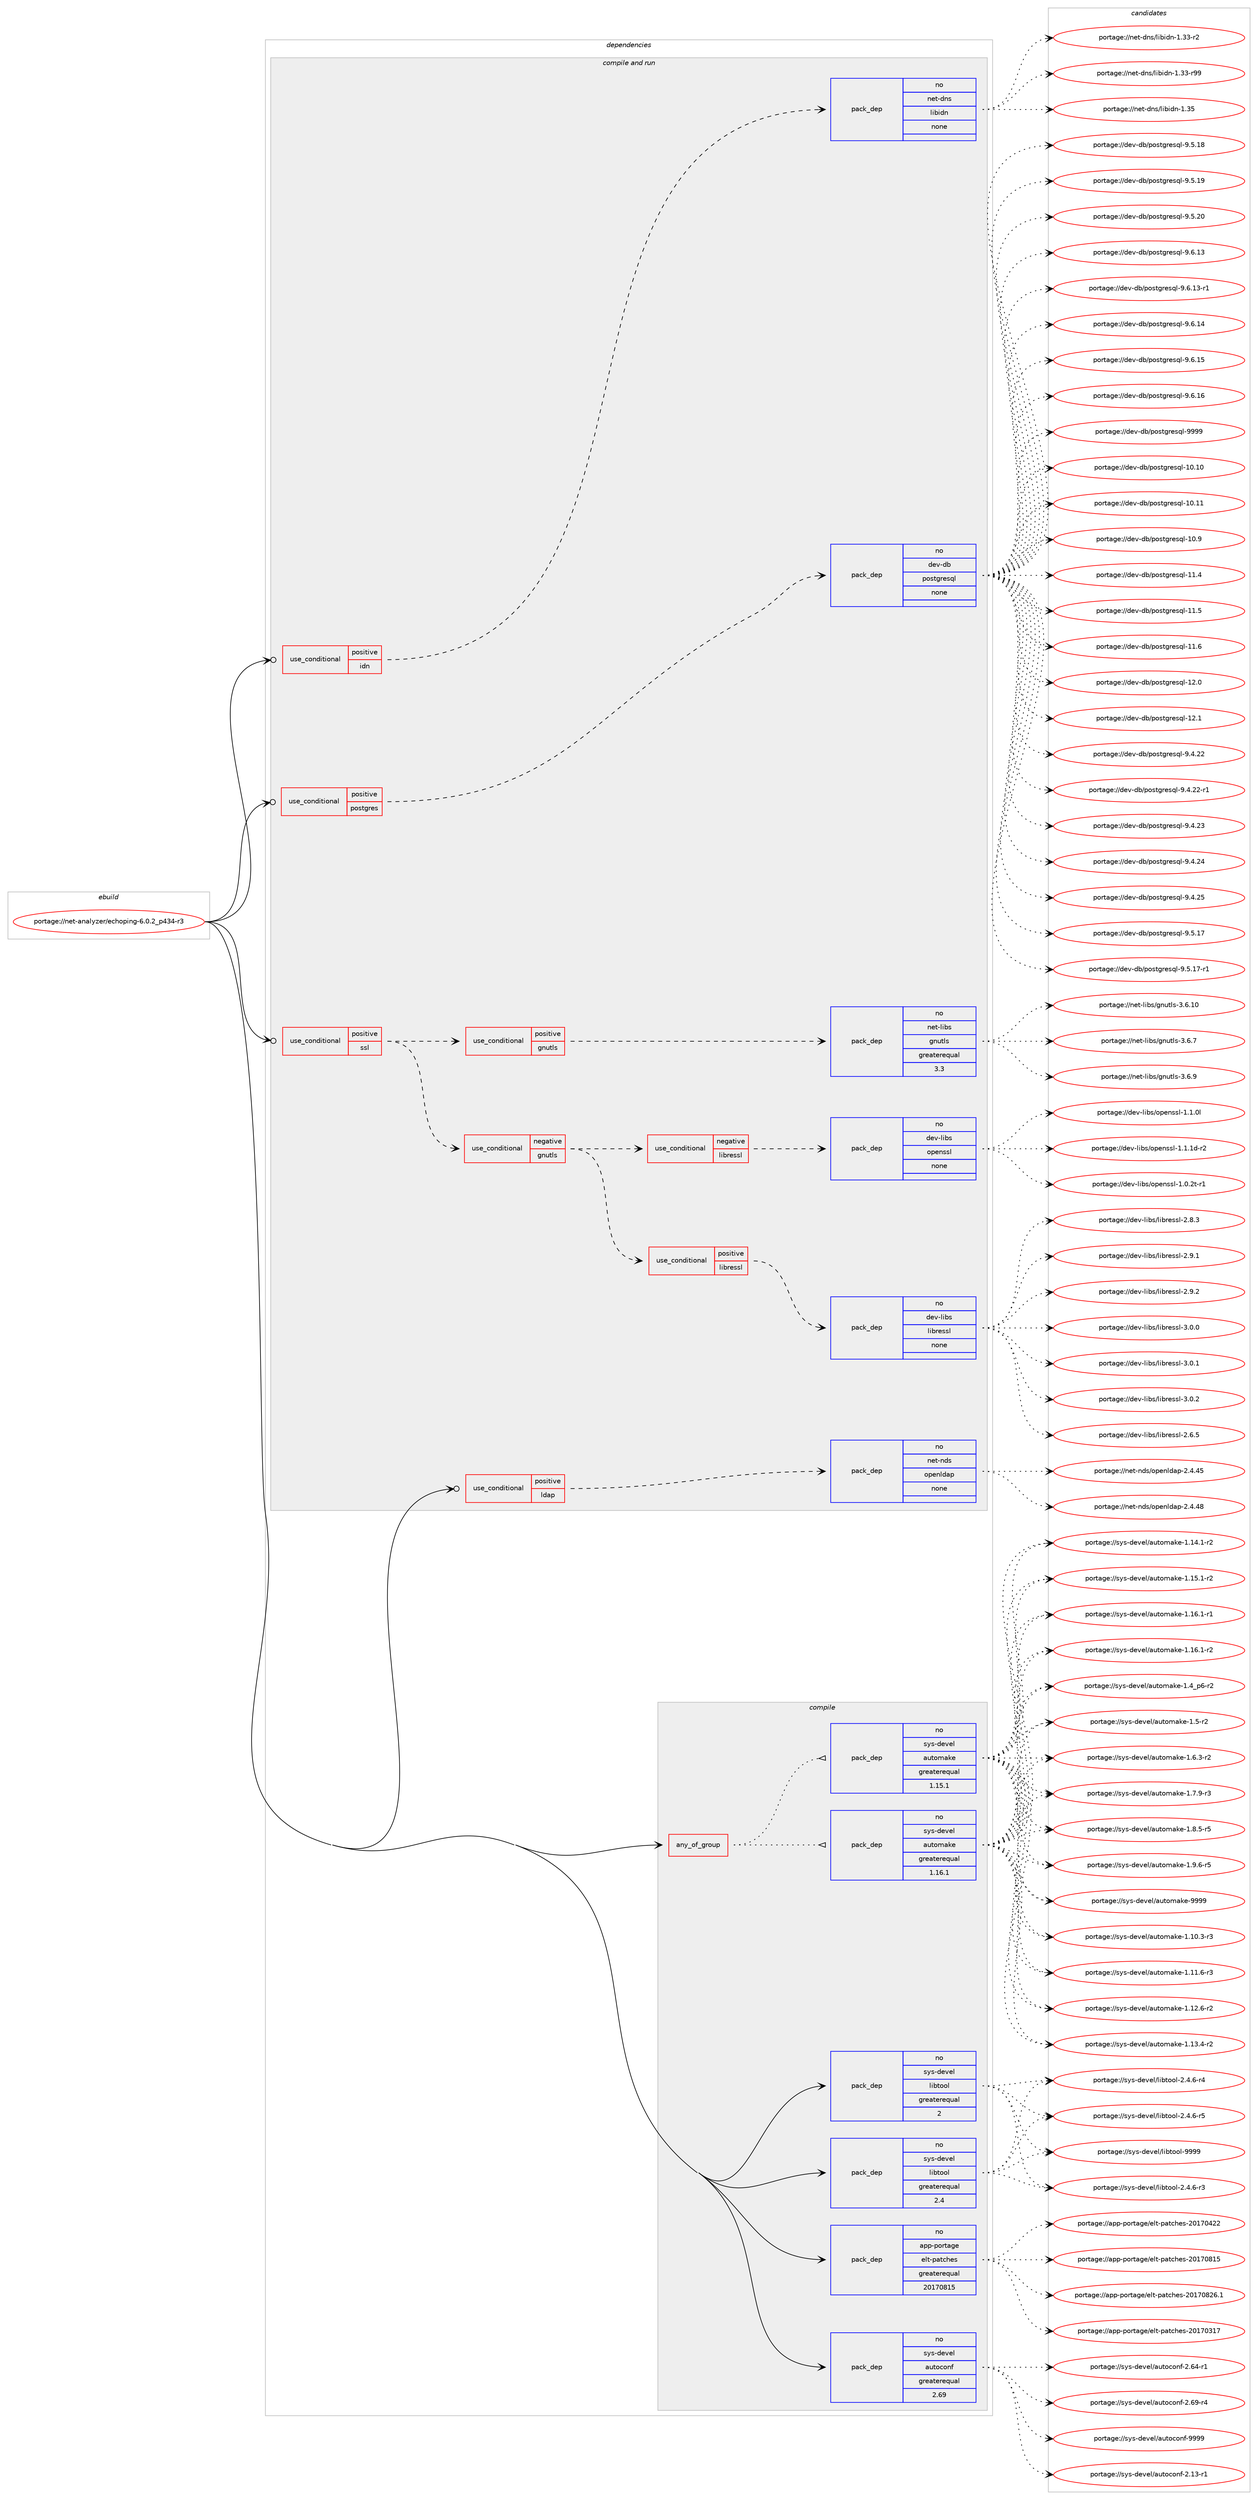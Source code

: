 digraph prolog {

# *************
# Graph options
# *************

newrank=true;
concentrate=true;
compound=true;
graph [rankdir=LR,fontname=Helvetica,fontsize=10,ranksep=1.5];#, ranksep=2.5, nodesep=0.2];
edge  [arrowhead=vee];
node  [fontname=Helvetica,fontsize=10];

# **********
# The ebuild
# **********

subgraph cluster_leftcol {
color=gray;
rank=same;
label=<<i>ebuild</i>>;
id [label="portage://net-analyzer/echoping-6.0.2_p434-r3", color=red, width=4, href="../net-analyzer/echoping-6.0.2_p434-r3.svg"];
}

# ****************
# The dependencies
# ****************

subgraph cluster_midcol {
color=gray;
label=<<i>dependencies</i>>;
subgraph cluster_compile {
fillcolor="#eeeeee";
style=filled;
label=<<i>compile</i>>;
subgraph any5502 {
dependency344848 [label=<<TABLE BORDER="0" CELLBORDER="1" CELLSPACING="0" CELLPADDING="4"><TR><TD CELLPADDING="10">any_of_group</TD></TR></TABLE>>, shape=none, color=red];subgraph pack253197 {
dependency344849 [label=<<TABLE BORDER="0" CELLBORDER="1" CELLSPACING="0" CELLPADDING="4" WIDTH="220"><TR><TD ROWSPAN="6" CELLPADDING="30">pack_dep</TD></TR><TR><TD WIDTH="110">no</TD></TR><TR><TD>sys-devel</TD></TR><TR><TD>automake</TD></TR><TR><TD>greaterequal</TD></TR><TR><TD>1.16.1</TD></TR></TABLE>>, shape=none, color=blue];
}
dependency344848:e -> dependency344849:w [weight=20,style="dotted",arrowhead="oinv"];
subgraph pack253198 {
dependency344850 [label=<<TABLE BORDER="0" CELLBORDER="1" CELLSPACING="0" CELLPADDING="4" WIDTH="220"><TR><TD ROWSPAN="6" CELLPADDING="30">pack_dep</TD></TR><TR><TD WIDTH="110">no</TD></TR><TR><TD>sys-devel</TD></TR><TR><TD>automake</TD></TR><TR><TD>greaterequal</TD></TR><TR><TD>1.15.1</TD></TR></TABLE>>, shape=none, color=blue];
}
dependency344848:e -> dependency344850:w [weight=20,style="dotted",arrowhead="oinv"];
}
id:e -> dependency344848:w [weight=20,style="solid",arrowhead="vee"];
subgraph pack253199 {
dependency344851 [label=<<TABLE BORDER="0" CELLBORDER="1" CELLSPACING="0" CELLPADDING="4" WIDTH="220"><TR><TD ROWSPAN="6" CELLPADDING="30">pack_dep</TD></TR><TR><TD WIDTH="110">no</TD></TR><TR><TD>app-portage</TD></TR><TR><TD>elt-patches</TD></TR><TR><TD>greaterequal</TD></TR><TR><TD>20170815</TD></TR></TABLE>>, shape=none, color=blue];
}
id:e -> dependency344851:w [weight=20,style="solid",arrowhead="vee"];
subgraph pack253200 {
dependency344852 [label=<<TABLE BORDER="0" CELLBORDER="1" CELLSPACING="0" CELLPADDING="4" WIDTH="220"><TR><TD ROWSPAN="6" CELLPADDING="30">pack_dep</TD></TR><TR><TD WIDTH="110">no</TD></TR><TR><TD>sys-devel</TD></TR><TR><TD>autoconf</TD></TR><TR><TD>greaterequal</TD></TR><TR><TD>2.69</TD></TR></TABLE>>, shape=none, color=blue];
}
id:e -> dependency344852:w [weight=20,style="solid",arrowhead="vee"];
subgraph pack253201 {
dependency344853 [label=<<TABLE BORDER="0" CELLBORDER="1" CELLSPACING="0" CELLPADDING="4" WIDTH="220"><TR><TD ROWSPAN="6" CELLPADDING="30">pack_dep</TD></TR><TR><TD WIDTH="110">no</TD></TR><TR><TD>sys-devel</TD></TR><TR><TD>libtool</TD></TR><TR><TD>greaterequal</TD></TR><TR><TD>2</TD></TR></TABLE>>, shape=none, color=blue];
}
id:e -> dependency344853:w [weight=20,style="solid",arrowhead="vee"];
subgraph pack253202 {
dependency344854 [label=<<TABLE BORDER="0" CELLBORDER="1" CELLSPACING="0" CELLPADDING="4" WIDTH="220"><TR><TD ROWSPAN="6" CELLPADDING="30">pack_dep</TD></TR><TR><TD WIDTH="110">no</TD></TR><TR><TD>sys-devel</TD></TR><TR><TD>libtool</TD></TR><TR><TD>greaterequal</TD></TR><TR><TD>2.4</TD></TR></TABLE>>, shape=none, color=blue];
}
id:e -> dependency344854:w [weight=20,style="solid",arrowhead="vee"];
}
subgraph cluster_compileandrun {
fillcolor="#eeeeee";
style=filled;
label=<<i>compile and run</i>>;
subgraph cond86004 {
dependency344855 [label=<<TABLE BORDER="0" CELLBORDER="1" CELLSPACING="0" CELLPADDING="4"><TR><TD ROWSPAN="3" CELLPADDING="10">use_conditional</TD></TR><TR><TD>positive</TD></TR><TR><TD>idn</TD></TR></TABLE>>, shape=none, color=red];
subgraph pack253203 {
dependency344856 [label=<<TABLE BORDER="0" CELLBORDER="1" CELLSPACING="0" CELLPADDING="4" WIDTH="220"><TR><TD ROWSPAN="6" CELLPADDING="30">pack_dep</TD></TR><TR><TD WIDTH="110">no</TD></TR><TR><TD>net-dns</TD></TR><TR><TD>libidn</TD></TR><TR><TD>none</TD></TR><TR><TD></TD></TR></TABLE>>, shape=none, color=blue];
}
dependency344855:e -> dependency344856:w [weight=20,style="dashed",arrowhead="vee"];
}
id:e -> dependency344855:w [weight=20,style="solid",arrowhead="odotvee"];
subgraph cond86005 {
dependency344857 [label=<<TABLE BORDER="0" CELLBORDER="1" CELLSPACING="0" CELLPADDING="4"><TR><TD ROWSPAN="3" CELLPADDING="10">use_conditional</TD></TR><TR><TD>positive</TD></TR><TR><TD>ldap</TD></TR></TABLE>>, shape=none, color=red];
subgraph pack253204 {
dependency344858 [label=<<TABLE BORDER="0" CELLBORDER="1" CELLSPACING="0" CELLPADDING="4" WIDTH="220"><TR><TD ROWSPAN="6" CELLPADDING="30">pack_dep</TD></TR><TR><TD WIDTH="110">no</TD></TR><TR><TD>net-nds</TD></TR><TR><TD>openldap</TD></TR><TR><TD>none</TD></TR><TR><TD></TD></TR></TABLE>>, shape=none, color=blue];
}
dependency344857:e -> dependency344858:w [weight=20,style="dashed",arrowhead="vee"];
}
id:e -> dependency344857:w [weight=20,style="solid",arrowhead="odotvee"];
subgraph cond86006 {
dependency344859 [label=<<TABLE BORDER="0" CELLBORDER="1" CELLSPACING="0" CELLPADDING="4"><TR><TD ROWSPAN="3" CELLPADDING="10">use_conditional</TD></TR><TR><TD>positive</TD></TR><TR><TD>postgres</TD></TR></TABLE>>, shape=none, color=red];
subgraph pack253205 {
dependency344860 [label=<<TABLE BORDER="0" CELLBORDER="1" CELLSPACING="0" CELLPADDING="4" WIDTH="220"><TR><TD ROWSPAN="6" CELLPADDING="30">pack_dep</TD></TR><TR><TD WIDTH="110">no</TD></TR><TR><TD>dev-db</TD></TR><TR><TD>postgresql</TD></TR><TR><TD>none</TD></TR><TR><TD></TD></TR></TABLE>>, shape=none, color=blue];
}
dependency344859:e -> dependency344860:w [weight=20,style="dashed",arrowhead="vee"];
}
id:e -> dependency344859:w [weight=20,style="solid",arrowhead="odotvee"];
subgraph cond86007 {
dependency344861 [label=<<TABLE BORDER="0" CELLBORDER="1" CELLSPACING="0" CELLPADDING="4"><TR><TD ROWSPAN="3" CELLPADDING="10">use_conditional</TD></TR><TR><TD>positive</TD></TR><TR><TD>ssl</TD></TR></TABLE>>, shape=none, color=red];
subgraph cond86008 {
dependency344862 [label=<<TABLE BORDER="0" CELLBORDER="1" CELLSPACING="0" CELLPADDING="4"><TR><TD ROWSPAN="3" CELLPADDING="10">use_conditional</TD></TR><TR><TD>positive</TD></TR><TR><TD>gnutls</TD></TR></TABLE>>, shape=none, color=red];
subgraph pack253206 {
dependency344863 [label=<<TABLE BORDER="0" CELLBORDER="1" CELLSPACING="0" CELLPADDING="4" WIDTH="220"><TR><TD ROWSPAN="6" CELLPADDING="30">pack_dep</TD></TR><TR><TD WIDTH="110">no</TD></TR><TR><TD>net-libs</TD></TR><TR><TD>gnutls</TD></TR><TR><TD>greaterequal</TD></TR><TR><TD>3.3</TD></TR></TABLE>>, shape=none, color=blue];
}
dependency344862:e -> dependency344863:w [weight=20,style="dashed",arrowhead="vee"];
}
dependency344861:e -> dependency344862:w [weight=20,style="dashed",arrowhead="vee"];
subgraph cond86009 {
dependency344864 [label=<<TABLE BORDER="0" CELLBORDER="1" CELLSPACING="0" CELLPADDING="4"><TR><TD ROWSPAN="3" CELLPADDING="10">use_conditional</TD></TR><TR><TD>negative</TD></TR><TR><TD>gnutls</TD></TR></TABLE>>, shape=none, color=red];
subgraph cond86010 {
dependency344865 [label=<<TABLE BORDER="0" CELLBORDER="1" CELLSPACING="0" CELLPADDING="4"><TR><TD ROWSPAN="3" CELLPADDING="10">use_conditional</TD></TR><TR><TD>negative</TD></TR><TR><TD>libressl</TD></TR></TABLE>>, shape=none, color=red];
subgraph pack253207 {
dependency344866 [label=<<TABLE BORDER="0" CELLBORDER="1" CELLSPACING="0" CELLPADDING="4" WIDTH="220"><TR><TD ROWSPAN="6" CELLPADDING="30">pack_dep</TD></TR><TR><TD WIDTH="110">no</TD></TR><TR><TD>dev-libs</TD></TR><TR><TD>openssl</TD></TR><TR><TD>none</TD></TR><TR><TD></TD></TR></TABLE>>, shape=none, color=blue];
}
dependency344865:e -> dependency344866:w [weight=20,style="dashed",arrowhead="vee"];
}
dependency344864:e -> dependency344865:w [weight=20,style="dashed",arrowhead="vee"];
subgraph cond86011 {
dependency344867 [label=<<TABLE BORDER="0" CELLBORDER="1" CELLSPACING="0" CELLPADDING="4"><TR><TD ROWSPAN="3" CELLPADDING="10">use_conditional</TD></TR><TR><TD>positive</TD></TR><TR><TD>libressl</TD></TR></TABLE>>, shape=none, color=red];
subgraph pack253208 {
dependency344868 [label=<<TABLE BORDER="0" CELLBORDER="1" CELLSPACING="0" CELLPADDING="4" WIDTH="220"><TR><TD ROWSPAN="6" CELLPADDING="30">pack_dep</TD></TR><TR><TD WIDTH="110">no</TD></TR><TR><TD>dev-libs</TD></TR><TR><TD>libressl</TD></TR><TR><TD>none</TD></TR><TR><TD></TD></TR></TABLE>>, shape=none, color=blue];
}
dependency344867:e -> dependency344868:w [weight=20,style="dashed",arrowhead="vee"];
}
dependency344864:e -> dependency344867:w [weight=20,style="dashed",arrowhead="vee"];
}
dependency344861:e -> dependency344864:w [weight=20,style="dashed",arrowhead="vee"];
}
id:e -> dependency344861:w [weight=20,style="solid",arrowhead="odotvee"];
}
subgraph cluster_run {
fillcolor="#eeeeee";
style=filled;
label=<<i>run</i>>;
}
}

# **************
# The candidates
# **************

subgraph cluster_choices {
rank=same;
color=gray;
label=<<i>candidates</i>>;

subgraph choice253197 {
color=black;
nodesep=1;
choiceportage11512111545100101118101108479711711611110997107101454946494846514511451 [label="portage://sys-devel/automake-1.10.3-r3", color=red, width=4,href="../sys-devel/automake-1.10.3-r3.svg"];
choiceportage11512111545100101118101108479711711611110997107101454946494946544511451 [label="portage://sys-devel/automake-1.11.6-r3", color=red, width=4,href="../sys-devel/automake-1.11.6-r3.svg"];
choiceportage11512111545100101118101108479711711611110997107101454946495046544511450 [label="portage://sys-devel/automake-1.12.6-r2", color=red, width=4,href="../sys-devel/automake-1.12.6-r2.svg"];
choiceportage11512111545100101118101108479711711611110997107101454946495146524511450 [label="portage://sys-devel/automake-1.13.4-r2", color=red, width=4,href="../sys-devel/automake-1.13.4-r2.svg"];
choiceportage11512111545100101118101108479711711611110997107101454946495246494511450 [label="portage://sys-devel/automake-1.14.1-r2", color=red, width=4,href="../sys-devel/automake-1.14.1-r2.svg"];
choiceportage11512111545100101118101108479711711611110997107101454946495346494511450 [label="portage://sys-devel/automake-1.15.1-r2", color=red, width=4,href="../sys-devel/automake-1.15.1-r2.svg"];
choiceportage11512111545100101118101108479711711611110997107101454946495446494511449 [label="portage://sys-devel/automake-1.16.1-r1", color=red, width=4,href="../sys-devel/automake-1.16.1-r1.svg"];
choiceportage11512111545100101118101108479711711611110997107101454946495446494511450 [label="portage://sys-devel/automake-1.16.1-r2", color=red, width=4,href="../sys-devel/automake-1.16.1-r2.svg"];
choiceportage115121115451001011181011084797117116111109971071014549465295112544511450 [label="portage://sys-devel/automake-1.4_p6-r2", color=red, width=4,href="../sys-devel/automake-1.4_p6-r2.svg"];
choiceportage11512111545100101118101108479711711611110997107101454946534511450 [label="portage://sys-devel/automake-1.5-r2", color=red, width=4,href="../sys-devel/automake-1.5-r2.svg"];
choiceportage115121115451001011181011084797117116111109971071014549465446514511450 [label="portage://sys-devel/automake-1.6.3-r2", color=red, width=4,href="../sys-devel/automake-1.6.3-r2.svg"];
choiceportage115121115451001011181011084797117116111109971071014549465546574511451 [label="portage://sys-devel/automake-1.7.9-r3", color=red, width=4,href="../sys-devel/automake-1.7.9-r3.svg"];
choiceportage115121115451001011181011084797117116111109971071014549465646534511453 [label="portage://sys-devel/automake-1.8.5-r5", color=red, width=4,href="../sys-devel/automake-1.8.5-r5.svg"];
choiceportage115121115451001011181011084797117116111109971071014549465746544511453 [label="portage://sys-devel/automake-1.9.6-r5", color=red, width=4,href="../sys-devel/automake-1.9.6-r5.svg"];
choiceportage115121115451001011181011084797117116111109971071014557575757 [label="portage://sys-devel/automake-9999", color=red, width=4,href="../sys-devel/automake-9999.svg"];
dependency344849:e -> choiceportage11512111545100101118101108479711711611110997107101454946494846514511451:w [style=dotted,weight="100"];
dependency344849:e -> choiceportage11512111545100101118101108479711711611110997107101454946494946544511451:w [style=dotted,weight="100"];
dependency344849:e -> choiceportage11512111545100101118101108479711711611110997107101454946495046544511450:w [style=dotted,weight="100"];
dependency344849:e -> choiceportage11512111545100101118101108479711711611110997107101454946495146524511450:w [style=dotted,weight="100"];
dependency344849:e -> choiceportage11512111545100101118101108479711711611110997107101454946495246494511450:w [style=dotted,weight="100"];
dependency344849:e -> choiceportage11512111545100101118101108479711711611110997107101454946495346494511450:w [style=dotted,weight="100"];
dependency344849:e -> choiceportage11512111545100101118101108479711711611110997107101454946495446494511449:w [style=dotted,weight="100"];
dependency344849:e -> choiceportage11512111545100101118101108479711711611110997107101454946495446494511450:w [style=dotted,weight="100"];
dependency344849:e -> choiceportage115121115451001011181011084797117116111109971071014549465295112544511450:w [style=dotted,weight="100"];
dependency344849:e -> choiceportage11512111545100101118101108479711711611110997107101454946534511450:w [style=dotted,weight="100"];
dependency344849:e -> choiceportage115121115451001011181011084797117116111109971071014549465446514511450:w [style=dotted,weight="100"];
dependency344849:e -> choiceportage115121115451001011181011084797117116111109971071014549465546574511451:w [style=dotted,weight="100"];
dependency344849:e -> choiceportage115121115451001011181011084797117116111109971071014549465646534511453:w [style=dotted,weight="100"];
dependency344849:e -> choiceportage115121115451001011181011084797117116111109971071014549465746544511453:w [style=dotted,weight="100"];
dependency344849:e -> choiceportage115121115451001011181011084797117116111109971071014557575757:w [style=dotted,weight="100"];
}
subgraph choice253198 {
color=black;
nodesep=1;
choiceportage11512111545100101118101108479711711611110997107101454946494846514511451 [label="portage://sys-devel/automake-1.10.3-r3", color=red, width=4,href="../sys-devel/automake-1.10.3-r3.svg"];
choiceportage11512111545100101118101108479711711611110997107101454946494946544511451 [label="portage://sys-devel/automake-1.11.6-r3", color=red, width=4,href="../sys-devel/automake-1.11.6-r3.svg"];
choiceportage11512111545100101118101108479711711611110997107101454946495046544511450 [label="portage://sys-devel/automake-1.12.6-r2", color=red, width=4,href="../sys-devel/automake-1.12.6-r2.svg"];
choiceportage11512111545100101118101108479711711611110997107101454946495146524511450 [label="portage://sys-devel/automake-1.13.4-r2", color=red, width=4,href="../sys-devel/automake-1.13.4-r2.svg"];
choiceportage11512111545100101118101108479711711611110997107101454946495246494511450 [label="portage://sys-devel/automake-1.14.1-r2", color=red, width=4,href="../sys-devel/automake-1.14.1-r2.svg"];
choiceportage11512111545100101118101108479711711611110997107101454946495346494511450 [label="portage://sys-devel/automake-1.15.1-r2", color=red, width=4,href="../sys-devel/automake-1.15.1-r2.svg"];
choiceportage11512111545100101118101108479711711611110997107101454946495446494511449 [label="portage://sys-devel/automake-1.16.1-r1", color=red, width=4,href="../sys-devel/automake-1.16.1-r1.svg"];
choiceportage11512111545100101118101108479711711611110997107101454946495446494511450 [label="portage://sys-devel/automake-1.16.1-r2", color=red, width=4,href="../sys-devel/automake-1.16.1-r2.svg"];
choiceportage115121115451001011181011084797117116111109971071014549465295112544511450 [label="portage://sys-devel/automake-1.4_p6-r2", color=red, width=4,href="../sys-devel/automake-1.4_p6-r2.svg"];
choiceportage11512111545100101118101108479711711611110997107101454946534511450 [label="portage://sys-devel/automake-1.5-r2", color=red, width=4,href="../sys-devel/automake-1.5-r2.svg"];
choiceportage115121115451001011181011084797117116111109971071014549465446514511450 [label="portage://sys-devel/automake-1.6.3-r2", color=red, width=4,href="../sys-devel/automake-1.6.3-r2.svg"];
choiceportage115121115451001011181011084797117116111109971071014549465546574511451 [label="portage://sys-devel/automake-1.7.9-r3", color=red, width=4,href="../sys-devel/automake-1.7.9-r3.svg"];
choiceportage115121115451001011181011084797117116111109971071014549465646534511453 [label="portage://sys-devel/automake-1.8.5-r5", color=red, width=4,href="../sys-devel/automake-1.8.5-r5.svg"];
choiceportage115121115451001011181011084797117116111109971071014549465746544511453 [label="portage://sys-devel/automake-1.9.6-r5", color=red, width=4,href="../sys-devel/automake-1.9.6-r5.svg"];
choiceportage115121115451001011181011084797117116111109971071014557575757 [label="portage://sys-devel/automake-9999", color=red, width=4,href="../sys-devel/automake-9999.svg"];
dependency344850:e -> choiceportage11512111545100101118101108479711711611110997107101454946494846514511451:w [style=dotted,weight="100"];
dependency344850:e -> choiceportage11512111545100101118101108479711711611110997107101454946494946544511451:w [style=dotted,weight="100"];
dependency344850:e -> choiceportage11512111545100101118101108479711711611110997107101454946495046544511450:w [style=dotted,weight="100"];
dependency344850:e -> choiceportage11512111545100101118101108479711711611110997107101454946495146524511450:w [style=dotted,weight="100"];
dependency344850:e -> choiceportage11512111545100101118101108479711711611110997107101454946495246494511450:w [style=dotted,weight="100"];
dependency344850:e -> choiceportage11512111545100101118101108479711711611110997107101454946495346494511450:w [style=dotted,weight="100"];
dependency344850:e -> choiceportage11512111545100101118101108479711711611110997107101454946495446494511449:w [style=dotted,weight="100"];
dependency344850:e -> choiceportage11512111545100101118101108479711711611110997107101454946495446494511450:w [style=dotted,weight="100"];
dependency344850:e -> choiceportage115121115451001011181011084797117116111109971071014549465295112544511450:w [style=dotted,weight="100"];
dependency344850:e -> choiceportage11512111545100101118101108479711711611110997107101454946534511450:w [style=dotted,weight="100"];
dependency344850:e -> choiceportage115121115451001011181011084797117116111109971071014549465446514511450:w [style=dotted,weight="100"];
dependency344850:e -> choiceportage115121115451001011181011084797117116111109971071014549465546574511451:w [style=dotted,weight="100"];
dependency344850:e -> choiceportage115121115451001011181011084797117116111109971071014549465646534511453:w [style=dotted,weight="100"];
dependency344850:e -> choiceportage115121115451001011181011084797117116111109971071014549465746544511453:w [style=dotted,weight="100"];
dependency344850:e -> choiceportage115121115451001011181011084797117116111109971071014557575757:w [style=dotted,weight="100"];
}
subgraph choice253199 {
color=black;
nodesep=1;
choiceportage97112112451121111141169710310147101108116451129711699104101115455048495548514955 [label="portage://app-portage/elt-patches-20170317", color=red, width=4,href="../app-portage/elt-patches-20170317.svg"];
choiceportage97112112451121111141169710310147101108116451129711699104101115455048495548525050 [label="portage://app-portage/elt-patches-20170422", color=red, width=4,href="../app-portage/elt-patches-20170422.svg"];
choiceportage97112112451121111141169710310147101108116451129711699104101115455048495548564953 [label="portage://app-portage/elt-patches-20170815", color=red, width=4,href="../app-portage/elt-patches-20170815.svg"];
choiceportage971121124511211111411697103101471011081164511297116991041011154550484955485650544649 [label="portage://app-portage/elt-patches-20170826.1", color=red, width=4,href="../app-portage/elt-patches-20170826.1.svg"];
dependency344851:e -> choiceportage97112112451121111141169710310147101108116451129711699104101115455048495548514955:w [style=dotted,weight="100"];
dependency344851:e -> choiceportage97112112451121111141169710310147101108116451129711699104101115455048495548525050:w [style=dotted,weight="100"];
dependency344851:e -> choiceportage97112112451121111141169710310147101108116451129711699104101115455048495548564953:w [style=dotted,weight="100"];
dependency344851:e -> choiceportage971121124511211111411697103101471011081164511297116991041011154550484955485650544649:w [style=dotted,weight="100"];
}
subgraph choice253200 {
color=black;
nodesep=1;
choiceportage1151211154510010111810110847971171161119911111010245504649514511449 [label="portage://sys-devel/autoconf-2.13-r1", color=red, width=4,href="../sys-devel/autoconf-2.13-r1.svg"];
choiceportage1151211154510010111810110847971171161119911111010245504654524511449 [label="portage://sys-devel/autoconf-2.64-r1", color=red, width=4,href="../sys-devel/autoconf-2.64-r1.svg"];
choiceportage1151211154510010111810110847971171161119911111010245504654574511452 [label="portage://sys-devel/autoconf-2.69-r4", color=red, width=4,href="../sys-devel/autoconf-2.69-r4.svg"];
choiceportage115121115451001011181011084797117116111991111101024557575757 [label="portage://sys-devel/autoconf-9999", color=red, width=4,href="../sys-devel/autoconf-9999.svg"];
dependency344852:e -> choiceportage1151211154510010111810110847971171161119911111010245504649514511449:w [style=dotted,weight="100"];
dependency344852:e -> choiceportage1151211154510010111810110847971171161119911111010245504654524511449:w [style=dotted,weight="100"];
dependency344852:e -> choiceportage1151211154510010111810110847971171161119911111010245504654574511452:w [style=dotted,weight="100"];
dependency344852:e -> choiceportage115121115451001011181011084797117116111991111101024557575757:w [style=dotted,weight="100"];
}
subgraph choice253201 {
color=black;
nodesep=1;
choiceportage1151211154510010111810110847108105981161111111084550465246544511451 [label="portage://sys-devel/libtool-2.4.6-r3", color=red, width=4,href="../sys-devel/libtool-2.4.6-r3.svg"];
choiceportage1151211154510010111810110847108105981161111111084550465246544511452 [label="portage://sys-devel/libtool-2.4.6-r4", color=red, width=4,href="../sys-devel/libtool-2.4.6-r4.svg"];
choiceportage1151211154510010111810110847108105981161111111084550465246544511453 [label="portage://sys-devel/libtool-2.4.6-r5", color=red, width=4,href="../sys-devel/libtool-2.4.6-r5.svg"];
choiceportage1151211154510010111810110847108105981161111111084557575757 [label="portage://sys-devel/libtool-9999", color=red, width=4,href="../sys-devel/libtool-9999.svg"];
dependency344853:e -> choiceportage1151211154510010111810110847108105981161111111084550465246544511451:w [style=dotted,weight="100"];
dependency344853:e -> choiceportage1151211154510010111810110847108105981161111111084550465246544511452:w [style=dotted,weight="100"];
dependency344853:e -> choiceportage1151211154510010111810110847108105981161111111084550465246544511453:w [style=dotted,weight="100"];
dependency344853:e -> choiceportage1151211154510010111810110847108105981161111111084557575757:w [style=dotted,weight="100"];
}
subgraph choice253202 {
color=black;
nodesep=1;
choiceportage1151211154510010111810110847108105981161111111084550465246544511451 [label="portage://sys-devel/libtool-2.4.6-r3", color=red, width=4,href="../sys-devel/libtool-2.4.6-r3.svg"];
choiceportage1151211154510010111810110847108105981161111111084550465246544511452 [label="portage://sys-devel/libtool-2.4.6-r4", color=red, width=4,href="../sys-devel/libtool-2.4.6-r4.svg"];
choiceportage1151211154510010111810110847108105981161111111084550465246544511453 [label="portage://sys-devel/libtool-2.4.6-r5", color=red, width=4,href="../sys-devel/libtool-2.4.6-r5.svg"];
choiceportage1151211154510010111810110847108105981161111111084557575757 [label="portage://sys-devel/libtool-9999", color=red, width=4,href="../sys-devel/libtool-9999.svg"];
dependency344854:e -> choiceportage1151211154510010111810110847108105981161111111084550465246544511451:w [style=dotted,weight="100"];
dependency344854:e -> choiceportage1151211154510010111810110847108105981161111111084550465246544511452:w [style=dotted,weight="100"];
dependency344854:e -> choiceportage1151211154510010111810110847108105981161111111084550465246544511453:w [style=dotted,weight="100"];
dependency344854:e -> choiceportage1151211154510010111810110847108105981161111111084557575757:w [style=dotted,weight="100"];
}
subgraph choice253203 {
color=black;
nodesep=1;
choiceportage11010111645100110115471081059810510011045494651514511450 [label="portage://net-dns/libidn-1.33-r2", color=red, width=4,href="../net-dns/libidn-1.33-r2.svg"];
choiceportage1101011164510011011547108105981051001104549465151451145757 [label="portage://net-dns/libidn-1.33-r99", color=red, width=4,href="../net-dns/libidn-1.33-r99.svg"];
choiceportage1101011164510011011547108105981051001104549465153 [label="portage://net-dns/libidn-1.35", color=red, width=4,href="../net-dns/libidn-1.35.svg"];
dependency344856:e -> choiceportage11010111645100110115471081059810510011045494651514511450:w [style=dotted,weight="100"];
dependency344856:e -> choiceportage1101011164510011011547108105981051001104549465151451145757:w [style=dotted,weight="100"];
dependency344856:e -> choiceportage1101011164510011011547108105981051001104549465153:w [style=dotted,weight="100"];
}
subgraph choice253204 {
color=black;
nodesep=1;
choiceportage11010111645110100115471111121011101081009711245504652465253 [label="portage://net-nds/openldap-2.4.45", color=red, width=4,href="../net-nds/openldap-2.4.45.svg"];
choiceportage11010111645110100115471111121011101081009711245504652465256 [label="portage://net-nds/openldap-2.4.48", color=red, width=4,href="../net-nds/openldap-2.4.48.svg"];
dependency344858:e -> choiceportage11010111645110100115471111121011101081009711245504652465253:w [style=dotted,weight="100"];
dependency344858:e -> choiceportage11010111645110100115471111121011101081009711245504652465256:w [style=dotted,weight="100"];
}
subgraph choice253205 {
color=black;
nodesep=1;
choiceportage100101118451009847112111115116103114101115113108454948464948 [label="portage://dev-db/postgresql-10.10", color=red, width=4,href="../dev-db/postgresql-10.10.svg"];
choiceportage100101118451009847112111115116103114101115113108454948464949 [label="portage://dev-db/postgresql-10.11", color=red, width=4,href="../dev-db/postgresql-10.11.svg"];
choiceportage1001011184510098471121111151161031141011151131084549484657 [label="portage://dev-db/postgresql-10.9", color=red, width=4,href="../dev-db/postgresql-10.9.svg"];
choiceportage1001011184510098471121111151161031141011151131084549494652 [label="portage://dev-db/postgresql-11.4", color=red, width=4,href="../dev-db/postgresql-11.4.svg"];
choiceportage1001011184510098471121111151161031141011151131084549494653 [label="portage://dev-db/postgresql-11.5", color=red, width=4,href="../dev-db/postgresql-11.5.svg"];
choiceportage1001011184510098471121111151161031141011151131084549494654 [label="portage://dev-db/postgresql-11.6", color=red, width=4,href="../dev-db/postgresql-11.6.svg"];
choiceportage1001011184510098471121111151161031141011151131084549504648 [label="portage://dev-db/postgresql-12.0", color=red, width=4,href="../dev-db/postgresql-12.0.svg"];
choiceportage1001011184510098471121111151161031141011151131084549504649 [label="portage://dev-db/postgresql-12.1", color=red, width=4,href="../dev-db/postgresql-12.1.svg"];
choiceportage10010111845100984711211111511610311410111511310845574652465050 [label="portage://dev-db/postgresql-9.4.22", color=red, width=4,href="../dev-db/postgresql-9.4.22.svg"];
choiceportage100101118451009847112111115116103114101115113108455746524650504511449 [label="portage://dev-db/postgresql-9.4.22-r1", color=red, width=4,href="../dev-db/postgresql-9.4.22-r1.svg"];
choiceportage10010111845100984711211111511610311410111511310845574652465051 [label="portage://dev-db/postgresql-9.4.23", color=red, width=4,href="../dev-db/postgresql-9.4.23.svg"];
choiceportage10010111845100984711211111511610311410111511310845574652465052 [label="portage://dev-db/postgresql-9.4.24", color=red, width=4,href="../dev-db/postgresql-9.4.24.svg"];
choiceportage10010111845100984711211111511610311410111511310845574652465053 [label="portage://dev-db/postgresql-9.4.25", color=red, width=4,href="../dev-db/postgresql-9.4.25.svg"];
choiceportage10010111845100984711211111511610311410111511310845574653464955 [label="portage://dev-db/postgresql-9.5.17", color=red, width=4,href="../dev-db/postgresql-9.5.17.svg"];
choiceportage100101118451009847112111115116103114101115113108455746534649554511449 [label="portage://dev-db/postgresql-9.5.17-r1", color=red, width=4,href="../dev-db/postgresql-9.5.17-r1.svg"];
choiceportage10010111845100984711211111511610311410111511310845574653464956 [label="portage://dev-db/postgresql-9.5.18", color=red, width=4,href="../dev-db/postgresql-9.5.18.svg"];
choiceportage10010111845100984711211111511610311410111511310845574653464957 [label="portage://dev-db/postgresql-9.5.19", color=red, width=4,href="../dev-db/postgresql-9.5.19.svg"];
choiceportage10010111845100984711211111511610311410111511310845574653465048 [label="portage://dev-db/postgresql-9.5.20", color=red, width=4,href="../dev-db/postgresql-9.5.20.svg"];
choiceportage10010111845100984711211111511610311410111511310845574654464951 [label="portage://dev-db/postgresql-9.6.13", color=red, width=4,href="../dev-db/postgresql-9.6.13.svg"];
choiceportage100101118451009847112111115116103114101115113108455746544649514511449 [label="portage://dev-db/postgresql-9.6.13-r1", color=red, width=4,href="../dev-db/postgresql-9.6.13-r1.svg"];
choiceportage10010111845100984711211111511610311410111511310845574654464952 [label="portage://dev-db/postgresql-9.6.14", color=red, width=4,href="../dev-db/postgresql-9.6.14.svg"];
choiceportage10010111845100984711211111511610311410111511310845574654464953 [label="portage://dev-db/postgresql-9.6.15", color=red, width=4,href="../dev-db/postgresql-9.6.15.svg"];
choiceportage10010111845100984711211111511610311410111511310845574654464954 [label="portage://dev-db/postgresql-9.6.16", color=red, width=4,href="../dev-db/postgresql-9.6.16.svg"];
choiceportage1001011184510098471121111151161031141011151131084557575757 [label="portage://dev-db/postgresql-9999", color=red, width=4,href="../dev-db/postgresql-9999.svg"];
dependency344860:e -> choiceportage100101118451009847112111115116103114101115113108454948464948:w [style=dotted,weight="100"];
dependency344860:e -> choiceportage100101118451009847112111115116103114101115113108454948464949:w [style=dotted,weight="100"];
dependency344860:e -> choiceportage1001011184510098471121111151161031141011151131084549484657:w [style=dotted,weight="100"];
dependency344860:e -> choiceportage1001011184510098471121111151161031141011151131084549494652:w [style=dotted,weight="100"];
dependency344860:e -> choiceportage1001011184510098471121111151161031141011151131084549494653:w [style=dotted,weight="100"];
dependency344860:e -> choiceportage1001011184510098471121111151161031141011151131084549494654:w [style=dotted,weight="100"];
dependency344860:e -> choiceportage1001011184510098471121111151161031141011151131084549504648:w [style=dotted,weight="100"];
dependency344860:e -> choiceportage1001011184510098471121111151161031141011151131084549504649:w [style=dotted,weight="100"];
dependency344860:e -> choiceportage10010111845100984711211111511610311410111511310845574652465050:w [style=dotted,weight="100"];
dependency344860:e -> choiceportage100101118451009847112111115116103114101115113108455746524650504511449:w [style=dotted,weight="100"];
dependency344860:e -> choiceportage10010111845100984711211111511610311410111511310845574652465051:w [style=dotted,weight="100"];
dependency344860:e -> choiceportage10010111845100984711211111511610311410111511310845574652465052:w [style=dotted,weight="100"];
dependency344860:e -> choiceportage10010111845100984711211111511610311410111511310845574652465053:w [style=dotted,weight="100"];
dependency344860:e -> choiceportage10010111845100984711211111511610311410111511310845574653464955:w [style=dotted,weight="100"];
dependency344860:e -> choiceportage100101118451009847112111115116103114101115113108455746534649554511449:w [style=dotted,weight="100"];
dependency344860:e -> choiceportage10010111845100984711211111511610311410111511310845574653464956:w [style=dotted,weight="100"];
dependency344860:e -> choiceportage10010111845100984711211111511610311410111511310845574653464957:w [style=dotted,weight="100"];
dependency344860:e -> choiceportage10010111845100984711211111511610311410111511310845574653465048:w [style=dotted,weight="100"];
dependency344860:e -> choiceportage10010111845100984711211111511610311410111511310845574654464951:w [style=dotted,weight="100"];
dependency344860:e -> choiceportage100101118451009847112111115116103114101115113108455746544649514511449:w [style=dotted,weight="100"];
dependency344860:e -> choiceportage10010111845100984711211111511610311410111511310845574654464952:w [style=dotted,weight="100"];
dependency344860:e -> choiceportage10010111845100984711211111511610311410111511310845574654464953:w [style=dotted,weight="100"];
dependency344860:e -> choiceportage10010111845100984711211111511610311410111511310845574654464954:w [style=dotted,weight="100"];
dependency344860:e -> choiceportage1001011184510098471121111151161031141011151131084557575757:w [style=dotted,weight="100"];
}
subgraph choice253206 {
color=black;
nodesep=1;
choiceportage11010111645108105981154710311011711610811545514654464948 [label="portage://net-libs/gnutls-3.6.10", color=red, width=4,href="../net-libs/gnutls-3.6.10.svg"];
choiceportage110101116451081059811547103110117116108115455146544655 [label="portage://net-libs/gnutls-3.6.7", color=red, width=4,href="../net-libs/gnutls-3.6.7.svg"];
choiceportage110101116451081059811547103110117116108115455146544657 [label="portage://net-libs/gnutls-3.6.9", color=red, width=4,href="../net-libs/gnutls-3.6.9.svg"];
dependency344863:e -> choiceportage11010111645108105981154710311011711610811545514654464948:w [style=dotted,weight="100"];
dependency344863:e -> choiceportage110101116451081059811547103110117116108115455146544655:w [style=dotted,weight="100"];
dependency344863:e -> choiceportage110101116451081059811547103110117116108115455146544657:w [style=dotted,weight="100"];
}
subgraph choice253207 {
color=black;
nodesep=1;
choiceportage1001011184510810598115471111121011101151151084549464846501164511449 [label="portage://dev-libs/openssl-1.0.2t-r1", color=red, width=4,href="../dev-libs/openssl-1.0.2t-r1.svg"];
choiceportage100101118451081059811547111112101110115115108454946494648108 [label="portage://dev-libs/openssl-1.1.0l", color=red, width=4,href="../dev-libs/openssl-1.1.0l.svg"];
choiceportage1001011184510810598115471111121011101151151084549464946491004511450 [label="portage://dev-libs/openssl-1.1.1d-r2", color=red, width=4,href="../dev-libs/openssl-1.1.1d-r2.svg"];
dependency344866:e -> choiceportage1001011184510810598115471111121011101151151084549464846501164511449:w [style=dotted,weight="100"];
dependency344866:e -> choiceportage100101118451081059811547111112101110115115108454946494648108:w [style=dotted,weight="100"];
dependency344866:e -> choiceportage1001011184510810598115471111121011101151151084549464946491004511450:w [style=dotted,weight="100"];
}
subgraph choice253208 {
color=black;
nodesep=1;
choiceportage10010111845108105981154710810598114101115115108455046544653 [label="portage://dev-libs/libressl-2.6.5", color=red, width=4,href="../dev-libs/libressl-2.6.5.svg"];
choiceportage10010111845108105981154710810598114101115115108455046564651 [label="portage://dev-libs/libressl-2.8.3", color=red, width=4,href="../dev-libs/libressl-2.8.3.svg"];
choiceportage10010111845108105981154710810598114101115115108455046574649 [label="portage://dev-libs/libressl-2.9.1", color=red, width=4,href="../dev-libs/libressl-2.9.1.svg"];
choiceportage10010111845108105981154710810598114101115115108455046574650 [label="portage://dev-libs/libressl-2.9.2", color=red, width=4,href="../dev-libs/libressl-2.9.2.svg"];
choiceportage10010111845108105981154710810598114101115115108455146484648 [label="portage://dev-libs/libressl-3.0.0", color=red, width=4,href="../dev-libs/libressl-3.0.0.svg"];
choiceportage10010111845108105981154710810598114101115115108455146484649 [label="portage://dev-libs/libressl-3.0.1", color=red, width=4,href="../dev-libs/libressl-3.0.1.svg"];
choiceportage10010111845108105981154710810598114101115115108455146484650 [label="portage://dev-libs/libressl-3.0.2", color=red, width=4,href="../dev-libs/libressl-3.0.2.svg"];
dependency344868:e -> choiceportage10010111845108105981154710810598114101115115108455046544653:w [style=dotted,weight="100"];
dependency344868:e -> choiceportage10010111845108105981154710810598114101115115108455046564651:w [style=dotted,weight="100"];
dependency344868:e -> choiceportage10010111845108105981154710810598114101115115108455046574649:w [style=dotted,weight="100"];
dependency344868:e -> choiceportage10010111845108105981154710810598114101115115108455046574650:w [style=dotted,weight="100"];
dependency344868:e -> choiceportage10010111845108105981154710810598114101115115108455146484648:w [style=dotted,weight="100"];
dependency344868:e -> choiceportage10010111845108105981154710810598114101115115108455146484649:w [style=dotted,weight="100"];
dependency344868:e -> choiceportage10010111845108105981154710810598114101115115108455146484650:w [style=dotted,weight="100"];
}
}

}
